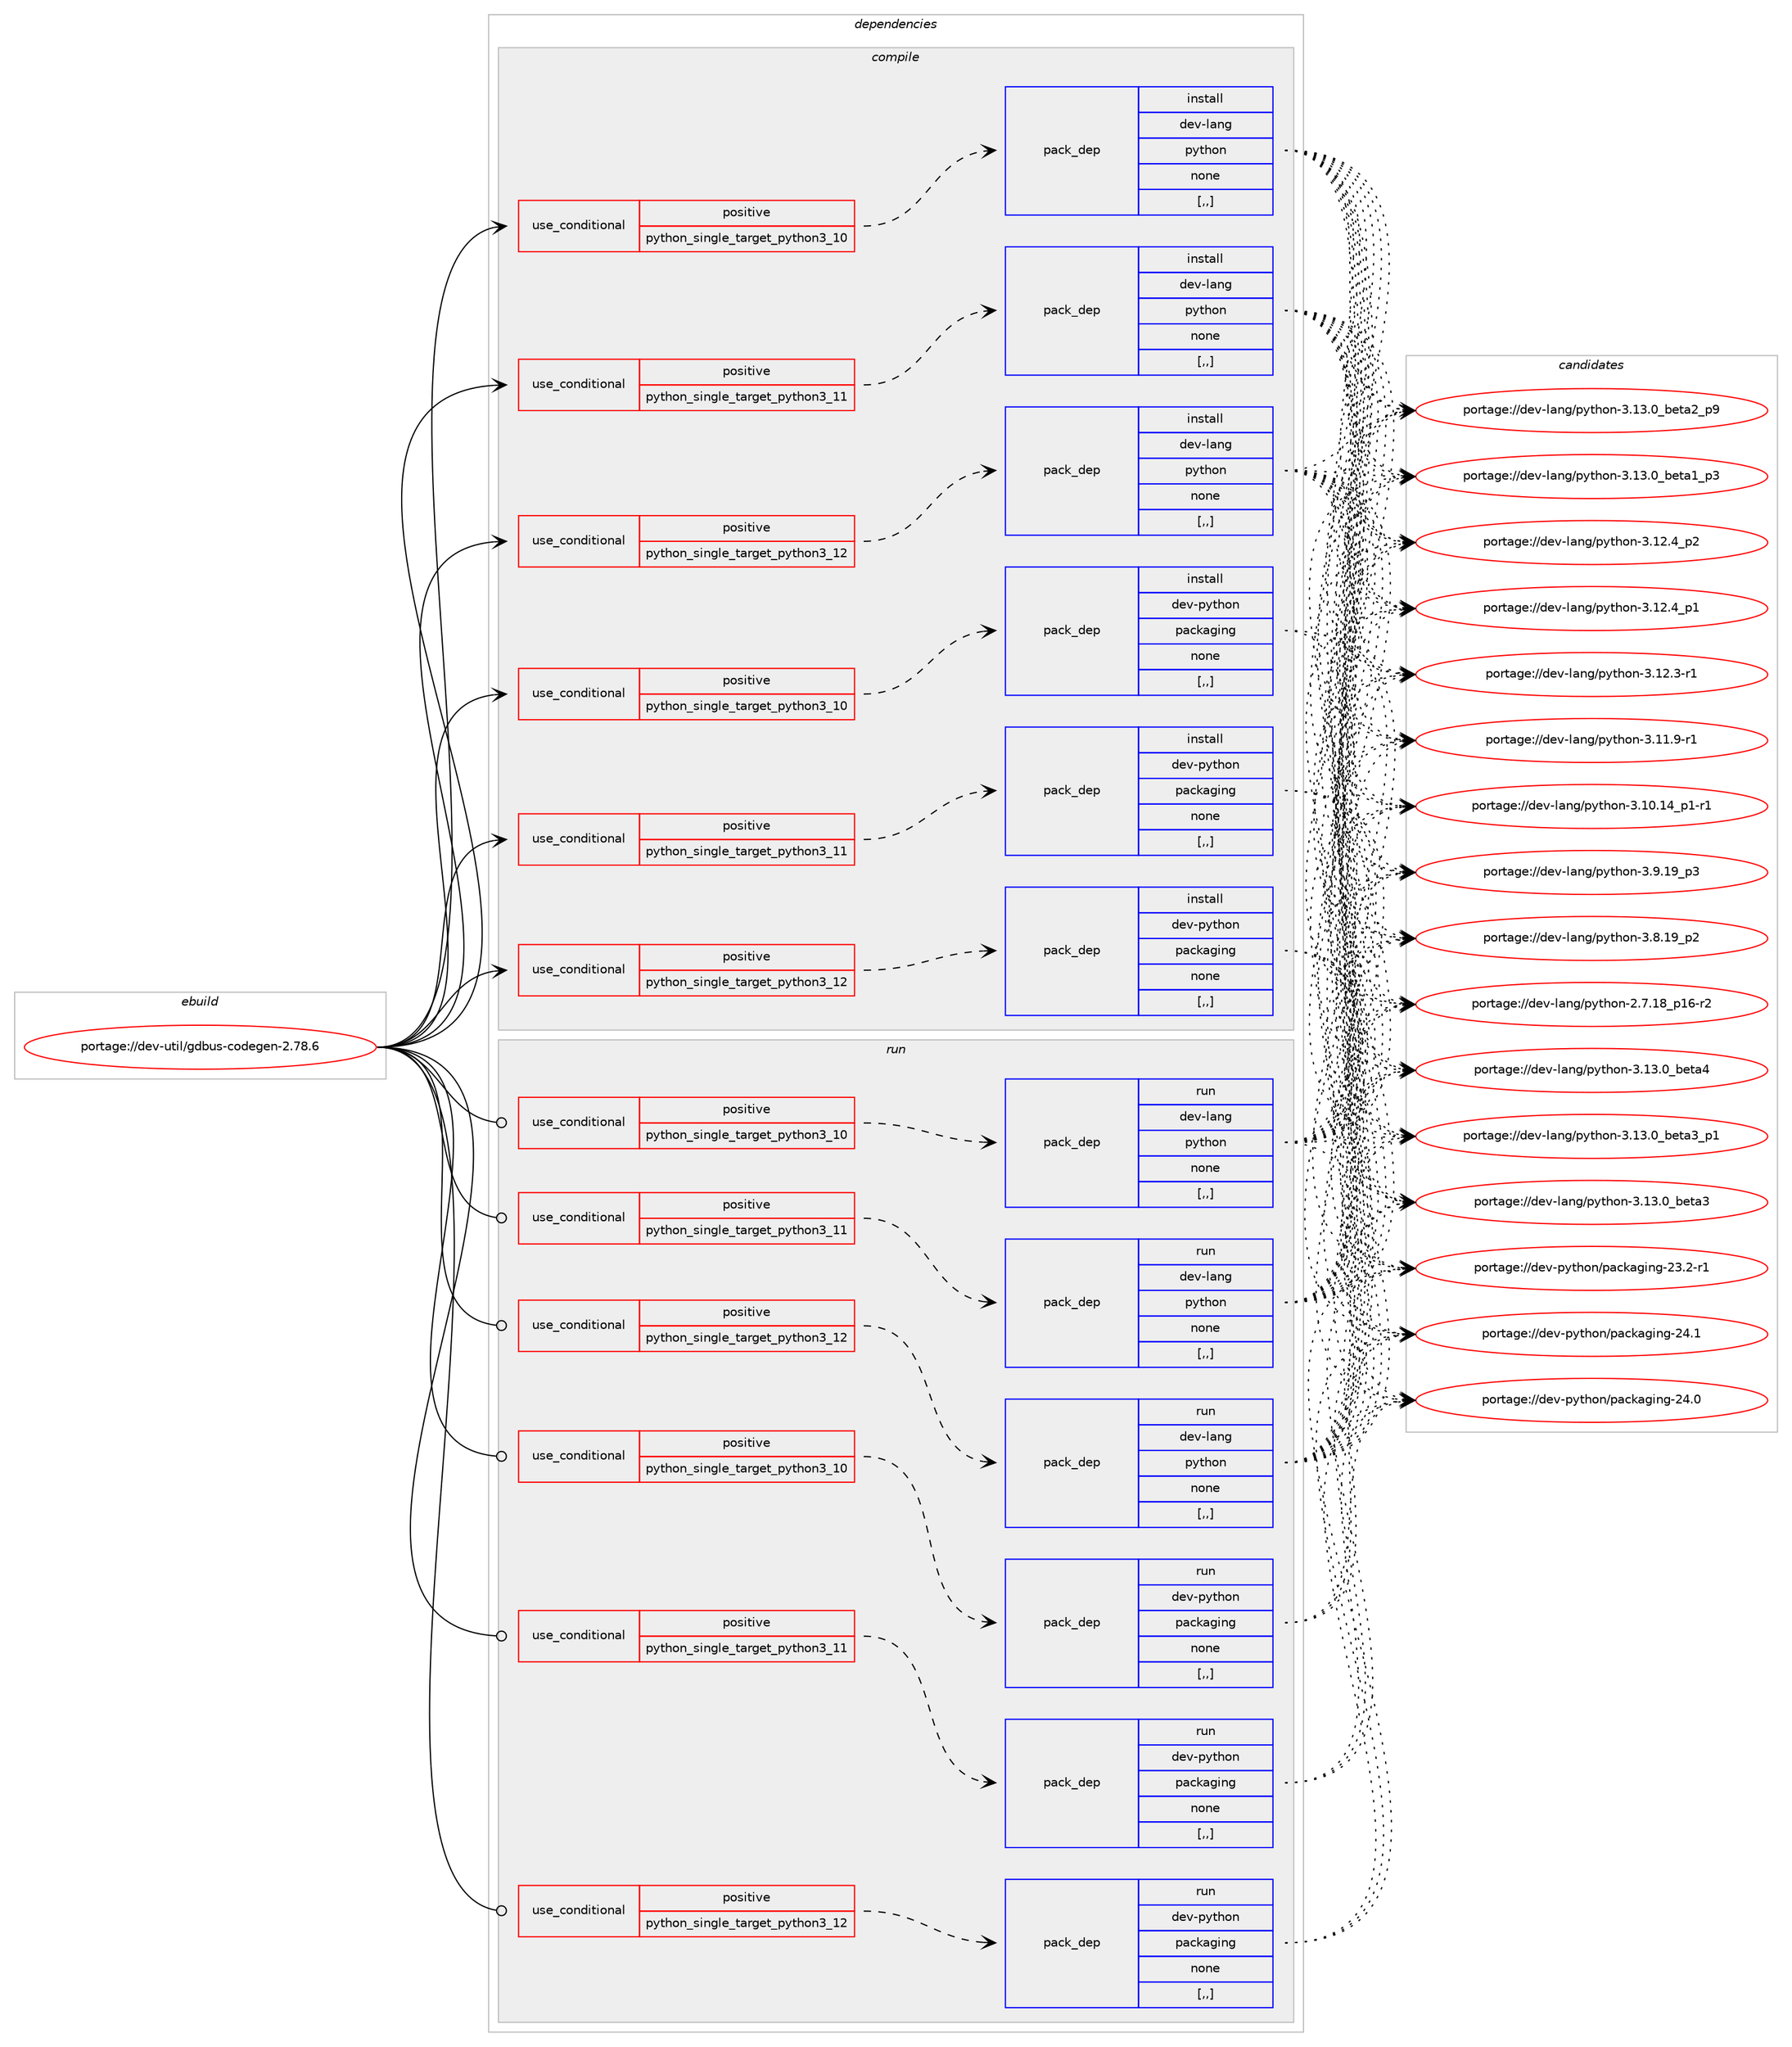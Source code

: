 digraph prolog {

# *************
# Graph options
# *************

newrank=true;
concentrate=true;
compound=true;
graph [rankdir=LR,fontname=Helvetica,fontsize=10,ranksep=1.5];#, ranksep=2.5, nodesep=0.2];
edge  [arrowhead=vee];
node  [fontname=Helvetica,fontsize=10];

# **********
# The ebuild
# **********

subgraph cluster_leftcol {
color=gray;
label=<<i>ebuild</i>>;
id [label="portage://dev-util/gdbus-codegen-2.78.6", color=red, width=4, href="../dev-util/gdbus-codegen-2.78.6.svg"];
}

# ****************
# The dependencies
# ****************

subgraph cluster_midcol {
color=gray;
label=<<i>dependencies</i>>;
subgraph cluster_compile {
fillcolor="#eeeeee";
style=filled;
label=<<i>compile</i>>;
subgraph cond60354 {
dependency214113 [label=<<TABLE BORDER="0" CELLBORDER="1" CELLSPACING="0" CELLPADDING="4"><TR><TD ROWSPAN="3" CELLPADDING="10">use_conditional</TD></TR><TR><TD>positive</TD></TR><TR><TD>python_single_target_python3_10</TD></TR></TABLE>>, shape=none, color=red];
subgraph pack152354 {
dependency214114 [label=<<TABLE BORDER="0" CELLBORDER="1" CELLSPACING="0" CELLPADDING="4" WIDTH="220"><TR><TD ROWSPAN="6" CELLPADDING="30">pack_dep</TD></TR><TR><TD WIDTH="110">install</TD></TR><TR><TD>dev-lang</TD></TR><TR><TD>python</TD></TR><TR><TD>none</TD></TR><TR><TD>[,,]</TD></TR></TABLE>>, shape=none, color=blue];
}
dependency214113:e -> dependency214114:w [weight=20,style="dashed",arrowhead="vee"];
}
id:e -> dependency214113:w [weight=20,style="solid",arrowhead="vee"];
subgraph cond60355 {
dependency214115 [label=<<TABLE BORDER="0" CELLBORDER="1" CELLSPACING="0" CELLPADDING="4"><TR><TD ROWSPAN="3" CELLPADDING="10">use_conditional</TD></TR><TR><TD>positive</TD></TR><TR><TD>python_single_target_python3_10</TD></TR></TABLE>>, shape=none, color=red];
subgraph pack152355 {
dependency214116 [label=<<TABLE BORDER="0" CELLBORDER="1" CELLSPACING="0" CELLPADDING="4" WIDTH="220"><TR><TD ROWSPAN="6" CELLPADDING="30">pack_dep</TD></TR><TR><TD WIDTH="110">install</TD></TR><TR><TD>dev-python</TD></TR><TR><TD>packaging</TD></TR><TR><TD>none</TD></TR><TR><TD>[,,]</TD></TR></TABLE>>, shape=none, color=blue];
}
dependency214115:e -> dependency214116:w [weight=20,style="dashed",arrowhead="vee"];
}
id:e -> dependency214115:w [weight=20,style="solid",arrowhead="vee"];
subgraph cond60356 {
dependency214117 [label=<<TABLE BORDER="0" CELLBORDER="1" CELLSPACING="0" CELLPADDING="4"><TR><TD ROWSPAN="3" CELLPADDING="10">use_conditional</TD></TR><TR><TD>positive</TD></TR><TR><TD>python_single_target_python3_11</TD></TR></TABLE>>, shape=none, color=red];
subgraph pack152356 {
dependency214118 [label=<<TABLE BORDER="0" CELLBORDER="1" CELLSPACING="0" CELLPADDING="4" WIDTH="220"><TR><TD ROWSPAN="6" CELLPADDING="30">pack_dep</TD></TR><TR><TD WIDTH="110">install</TD></TR><TR><TD>dev-lang</TD></TR><TR><TD>python</TD></TR><TR><TD>none</TD></TR><TR><TD>[,,]</TD></TR></TABLE>>, shape=none, color=blue];
}
dependency214117:e -> dependency214118:w [weight=20,style="dashed",arrowhead="vee"];
}
id:e -> dependency214117:w [weight=20,style="solid",arrowhead="vee"];
subgraph cond60357 {
dependency214119 [label=<<TABLE BORDER="0" CELLBORDER="1" CELLSPACING="0" CELLPADDING="4"><TR><TD ROWSPAN="3" CELLPADDING="10">use_conditional</TD></TR><TR><TD>positive</TD></TR><TR><TD>python_single_target_python3_11</TD></TR></TABLE>>, shape=none, color=red];
subgraph pack152357 {
dependency214120 [label=<<TABLE BORDER="0" CELLBORDER="1" CELLSPACING="0" CELLPADDING="4" WIDTH="220"><TR><TD ROWSPAN="6" CELLPADDING="30">pack_dep</TD></TR><TR><TD WIDTH="110">install</TD></TR><TR><TD>dev-python</TD></TR><TR><TD>packaging</TD></TR><TR><TD>none</TD></TR><TR><TD>[,,]</TD></TR></TABLE>>, shape=none, color=blue];
}
dependency214119:e -> dependency214120:w [weight=20,style="dashed",arrowhead="vee"];
}
id:e -> dependency214119:w [weight=20,style="solid",arrowhead="vee"];
subgraph cond60358 {
dependency214121 [label=<<TABLE BORDER="0" CELLBORDER="1" CELLSPACING="0" CELLPADDING="4"><TR><TD ROWSPAN="3" CELLPADDING="10">use_conditional</TD></TR><TR><TD>positive</TD></TR><TR><TD>python_single_target_python3_12</TD></TR></TABLE>>, shape=none, color=red];
subgraph pack152358 {
dependency214122 [label=<<TABLE BORDER="0" CELLBORDER="1" CELLSPACING="0" CELLPADDING="4" WIDTH="220"><TR><TD ROWSPAN="6" CELLPADDING="30">pack_dep</TD></TR><TR><TD WIDTH="110">install</TD></TR><TR><TD>dev-lang</TD></TR><TR><TD>python</TD></TR><TR><TD>none</TD></TR><TR><TD>[,,]</TD></TR></TABLE>>, shape=none, color=blue];
}
dependency214121:e -> dependency214122:w [weight=20,style="dashed",arrowhead="vee"];
}
id:e -> dependency214121:w [weight=20,style="solid",arrowhead="vee"];
subgraph cond60359 {
dependency214123 [label=<<TABLE BORDER="0" CELLBORDER="1" CELLSPACING="0" CELLPADDING="4"><TR><TD ROWSPAN="3" CELLPADDING="10">use_conditional</TD></TR><TR><TD>positive</TD></TR><TR><TD>python_single_target_python3_12</TD></TR></TABLE>>, shape=none, color=red];
subgraph pack152359 {
dependency214124 [label=<<TABLE BORDER="0" CELLBORDER="1" CELLSPACING="0" CELLPADDING="4" WIDTH="220"><TR><TD ROWSPAN="6" CELLPADDING="30">pack_dep</TD></TR><TR><TD WIDTH="110">install</TD></TR><TR><TD>dev-python</TD></TR><TR><TD>packaging</TD></TR><TR><TD>none</TD></TR><TR><TD>[,,]</TD></TR></TABLE>>, shape=none, color=blue];
}
dependency214123:e -> dependency214124:w [weight=20,style="dashed",arrowhead="vee"];
}
id:e -> dependency214123:w [weight=20,style="solid",arrowhead="vee"];
}
subgraph cluster_compileandrun {
fillcolor="#eeeeee";
style=filled;
label=<<i>compile and run</i>>;
}
subgraph cluster_run {
fillcolor="#eeeeee";
style=filled;
label=<<i>run</i>>;
subgraph cond60360 {
dependency214125 [label=<<TABLE BORDER="0" CELLBORDER="1" CELLSPACING="0" CELLPADDING="4"><TR><TD ROWSPAN="3" CELLPADDING="10">use_conditional</TD></TR><TR><TD>positive</TD></TR><TR><TD>python_single_target_python3_10</TD></TR></TABLE>>, shape=none, color=red];
subgraph pack152360 {
dependency214126 [label=<<TABLE BORDER="0" CELLBORDER="1" CELLSPACING="0" CELLPADDING="4" WIDTH="220"><TR><TD ROWSPAN="6" CELLPADDING="30">pack_dep</TD></TR><TR><TD WIDTH="110">run</TD></TR><TR><TD>dev-lang</TD></TR><TR><TD>python</TD></TR><TR><TD>none</TD></TR><TR><TD>[,,]</TD></TR></TABLE>>, shape=none, color=blue];
}
dependency214125:e -> dependency214126:w [weight=20,style="dashed",arrowhead="vee"];
}
id:e -> dependency214125:w [weight=20,style="solid",arrowhead="odot"];
subgraph cond60361 {
dependency214127 [label=<<TABLE BORDER="0" CELLBORDER="1" CELLSPACING="0" CELLPADDING="4"><TR><TD ROWSPAN="3" CELLPADDING="10">use_conditional</TD></TR><TR><TD>positive</TD></TR><TR><TD>python_single_target_python3_10</TD></TR></TABLE>>, shape=none, color=red];
subgraph pack152361 {
dependency214128 [label=<<TABLE BORDER="0" CELLBORDER="1" CELLSPACING="0" CELLPADDING="4" WIDTH="220"><TR><TD ROWSPAN="6" CELLPADDING="30">pack_dep</TD></TR><TR><TD WIDTH="110">run</TD></TR><TR><TD>dev-python</TD></TR><TR><TD>packaging</TD></TR><TR><TD>none</TD></TR><TR><TD>[,,]</TD></TR></TABLE>>, shape=none, color=blue];
}
dependency214127:e -> dependency214128:w [weight=20,style="dashed",arrowhead="vee"];
}
id:e -> dependency214127:w [weight=20,style="solid",arrowhead="odot"];
subgraph cond60362 {
dependency214129 [label=<<TABLE BORDER="0" CELLBORDER="1" CELLSPACING="0" CELLPADDING="4"><TR><TD ROWSPAN="3" CELLPADDING="10">use_conditional</TD></TR><TR><TD>positive</TD></TR><TR><TD>python_single_target_python3_11</TD></TR></TABLE>>, shape=none, color=red];
subgraph pack152362 {
dependency214130 [label=<<TABLE BORDER="0" CELLBORDER="1" CELLSPACING="0" CELLPADDING="4" WIDTH="220"><TR><TD ROWSPAN="6" CELLPADDING="30">pack_dep</TD></TR><TR><TD WIDTH="110">run</TD></TR><TR><TD>dev-lang</TD></TR><TR><TD>python</TD></TR><TR><TD>none</TD></TR><TR><TD>[,,]</TD></TR></TABLE>>, shape=none, color=blue];
}
dependency214129:e -> dependency214130:w [weight=20,style="dashed",arrowhead="vee"];
}
id:e -> dependency214129:w [weight=20,style="solid",arrowhead="odot"];
subgraph cond60363 {
dependency214131 [label=<<TABLE BORDER="0" CELLBORDER="1" CELLSPACING="0" CELLPADDING="4"><TR><TD ROWSPAN="3" CELLPADDING="10">use_conditional</TD></TR><TR><TD>positive</TD></TR><TR><TD>python_single_target_python3_11</TD></TR></TABLE>>, shape=none, color=red];
subgraph pack152363 {
dependency214132 [label=<<TABLE BORDER="0" CELLBORDER="1" CELLSPACING="0" CELLPADDING="4" WIDTH="220"><TR><TD ROWSPAN="6" CELLPADDING="30">pack_dep</TD></TR><TR><TD WIDTH="110">run</TD></TR><TR><TD>dev-python</TD></TR><TR><TD>packaging</TD></TR><TR><TD>none</TD></TR><TR><TD>[,,]</TD></TR></TABLE>>, shape=none, color=blue];
}
dependency214131:e -> dependency214132:w [weight=20,style="dashed",arrowhead="vee"];
}
id:e -> dependency214131:w [weight=20,style="solid",arrowhead="odot"];
subgraph cond60364 {
dependency214133 [label=<<TABLE BORDER="0" CELLBORDER="1" CELLSPACING="0" CELLPADDING="4"><TR><TD ROWSPAN="3" CELLPADDING="10">use_conditional</TD></TR><TR><TD>positive</TD></TR><TR><TD>python_single_target_python3_12</TD></TR></TABLE>>, shape=none, color=red];
subgraph pack152364 {
dependency214134 [label=<<TABLE BORDER="0" CELLBORDER="1" CELLSPACING="0" CELLPADDING="4" WIDTH="220"><TR><TD ROWSPAN="6" CELLPADDING="30">pack_dep</TD></TR><TR><TD WIDTH="110">run</TD></TR><TR><TD>dev-lang</TD></TR><TR><TD>python</TD></TR><TR><TD>none</TD></TR><TR><TD>[,,]</TD></TR></TABLE>>, shape=none, color=blue];
}
dependency214133:e -> dependency214134:w [weight=20,style="dashed",arrowhead="vee"];
}
id:e -> dependency214133:w [weight=20,style="solid",arrowhead="odot"];
subgraph cond60365 {
dependency214135 [label=<<TABLE BORDER="0" CELLBORDER="1" CELLSPACING="0" CELLPADDING="4"><TR><TD ROWSPAN="3" CELLPADDING="10">use_conditional</TD></TR><TR><TD>positive</TD></TR><TR><TD>python_single_target_python3_12</TD></TR></TABLE>>, shape=none, color=red];
subgraph pack152365 {
dependency214136 [label=<<TABLE BORDER="0" CELLBORDER="1" CELLSPACING="0" CELLPADDING="4" WIDTH="220"><TR><TD ROWSPAN="6" CELLPADDING="30">pack_dep</TD></TR><TR><TD WIDTH="110">run</TD></TR><TR><TD>dev-python</TD></TR><TR><TD>packaging</TD></TR><TR><TD>none</TD></TR><TR><TD>[,,]</TD></TR></TABLE>>, shape=none, color=blue];
}
dependency214135:e -> dependency214136:w [weight=20,style="dashed",arrowhead="vee"];
}
id:e -> dependency214135:w [weight=20,style="solid",arrowhead="odot"];
}
}

# **************
# The candidates
# **************

subgraph cluster_choices {
rank=same;
color=gray;
label=<<i>candidates</i>>;

subgraph choice152354 {
color=black;
nodesep=1;
choice1001011184510897110103471121211161041111104551464951464895981011169752 [label="portage://dev-lang/python-3.13.0_beta4", color=red, width=4,href="../dev-lang/python-3.13.0_beta4.svg"];
choice10010111845108971101034711212111610411111045514649514648959810111697519511249 [label="portage://dev-lang/python-3.13.0_beta3_p1", color=red, width=4,href="../dev-lang/python-3.13.0_beta3_p1.svg"];
choice1001011184510897110103471121211161041111104551464951464895981011169751 [label="portage://dev-lang/python-3.13.0_beta3", color=red, width=4,href="../dev-lang/python-3.13.0_beta3.svg"];
choice10010111845108971101034711212111610411111045514649514648959810111697509511257 [label="portage://dev-lang/python-3.13.0_beta2_p9", color=red, width=4,href="../dev-lang/python-3.13.0_beta2_p9.svg"];
choice10010111845108971101034711212111610411111045514649514648959810111697499511251 [label="portage://dev-lang/python-3.13.0_beta1_p3", color=red, width=4,href="../dev-lang/python-3.13.0_beta1_p3.svg"];
choice100101118451089711010347112121116104111110455146495046529511250 [label="portage://dev-lang/python-3.12.4_p2", color=red, width=4,href="../dev-lang/python-3.12.4_p2.svg"];
choice100101118451089711010347112121116104111110455146495046529511249 [label="portage://dev-lang/python-3.12.4_p1", color=red, width=4,href="../dev-lang/python-3.12.4_p1.svg"];
choice100101118451089711010347112121116104111110455146495046514511449 [label="portage://dev-lang/python-3.12.3-r1", color=red, width=4,href="../dev-lang/python-3.12.3-r1.svg"];
choice100101118451089711010347112121116104111110455146494946574511449 [label="portage://dev-lang/python-3.11.9-r1", color=red, width=4,href="../dev-lang/python-3.11.9-r1.svg"];
choice100101118451089711010347112121116104111110455146494846495295112494511449 [label="portage://dev-lang/python-3.10.14_p1-r1", color=red, width=4,href="../dev-lang/python-3.10.14_p1-r1.svg"];
choice100101118451089711010347112121116104111110455146574649579511251 [label="portage://dev-lang/python-3.9.19_p3", color=red, width=4,href="../dev-lang/python-3.9.19_p3.svg"];
choice100101118451089711010347112121116104111110455146564649579511250 [label="portage://dev-lang/python-3.8.19_p2", color=red, width=4,href="../dev-lang/python-3.8.19_p2.svg"];
choice100101118451089711010347112121116104111110455046554649569511249544511450 [label="portage://dev-lang/python-2.7.18_p16-r2", color=red, width=4,href="../dev-lang/python-2.7.18_p16-r2.svg"];
dependency214114:e -> choice1001011184510897110103471121211161041111104551464951464895981011169752:w [style=dotted,weight="100"];
dependency214114:e -> choice10010111845108971101034711212111610411111045514649514648959810111697519511249:w [style=dotted,weight="100"];
dependency214114:e -> choice1001011184510897110103471121211161041111104551464951464895981011169751:w [style=dotted,weight="100"];
dependency214114:e -> choice10010111845108971101034711212111610411111045514649514648959810111697509511257:w [style=dotted,weight="100"];
dependency214114:e -> choice10010111845108971101034711212111610411111045514649514648959810111697499511251:w [style=dotted,weight="100"];
dependency214114:e -> choice100101118451089711010347112121116104111110455146495046529511250:w [style=dotted,weight="100"];
dependency214114:e -> choice100101118451089711010347112121116104111110455146495046529511249:w [style=dotted,weight="100"];
dependency214114:e -> choice100101118451089711010347112121116104111110455146495046514511449:w [style=dotted,weight="100"];
dependency214114:e -> choice100101118451089711010347112121116104111110455146494946574511449:w [style=dotted,weight="100"];
dependency214114:e -> choice100101118451089711010347112121116104111110455146494846495295112494511449:w [style=dotted,weight="100"];
dependency214114:e -> choice100101118451089711010347112121116104111110455146574649579511251:w [style=dotted,weight="100"];
dependency214114:e -> choice100101118451089711010347112121116104111110455146564649579511250:w [style=dotted,weight="100"];
dependency214114:e -> choice100101118451089711010347112121116104111110455046554649569511249544511450:w [style=dotted,weight="100"];
}
subgraph choice152355 {
color=black;
nodesep=1;
choice10010111845112121116104111110471129799107971031051101034550524649 [label="portage://dev-python/packaging-24.1", color=red, width=4,href="../dev-python/packaging-24.1.svg"];
choice10010111845112121116104111110471129799107971031051101034550524648 [label="portage://dev-python/packaging-24.0", color=red, width=4,href="../dev-python/packaging-24.0.svg"];
choice100101118451121211161041111104711297991079710310511010345505146504511449 [label="portage://dev-python/packaging-23.2-r1", color=red, width=4,href="../dev-python/packaging-23.2-r1.svg"];
dependency214116:e -> choice10010111845112121116104111110471129799107971031051101034550524649:w [style=dotted,weight="100"];
dependency214116:e -> choice10010111845112121116104111110471129799107971031051101034550524648:w [style=dotted,weight="100"];
dependency214116:e -> choice100101118451121211161041111104711297991079710310511010345505146504511449:w [style=dotted,weight="100"];
}
subgraph choice152356 {
color=black;
nodesep=1;
choice1001011184510897110103471121211161041111104551464951464895981011169752 [label="portage://dev-lang/python-3.13.0_beta4", color=red, width=4,href="../dev-lang/python-3.13.0_beta4.svg"];
choice10010111845108971101034711212111610411111045514649514648959810111697519511249 [label="portage://dev-lang/python-3.13.0_beta3_p1", color=red, width=4,href="../dev-lang/python-3.13.0_beta3_p1.svg"];
choice1001011184510897110103471121211161041111104551464951464895981011169751 [label="portage://dev-lang/python-3.13.0_beta3", color=red, width=4,href="../dev-lang/python-3.13.0_beta3.svg"];
choice10010111845108971101034711212111610411111045514649514648959810111697509511257 [label="portage://dev-lang/python-3.13.0_beta2_p9", color=red, width=4,href="../dev-lang/python-3.13.0_beta2_p9.svg"];
choice10010111845108971101034711212111610411111045514649514648959810111697499511251 [label="portage://dev-lang/python-3.13.0_beta1_p3", color=red, width=4,href="../dev-lang/python-3.13.0_beta1_p3.svg"];
choice100101118451089711010347112121116104111110455146495046529511250 [label="portage://dev-lang/python-3.12.4_p2", color=red, width=4,href="../dev-lang/python-3.12.4_p2.svg"];
choice100101118451089711010347112121116104111110455146495046529511249 [label="portage://dev-lang/python-3.12.4_p1", color=red, width=4,href="../dev-lang/python-3.12.4_p1.svg"];
choice100101118451089711010347112121116104111110455146495046514511449 [label="portage://dev-lang/python-3.12.3-r1", color=red, width=4,href="../dev-lang/python-3.12.3-r1.svg"];
choice100101118451089711010347112121116104111110455146494946574511449 [label="portage://dev-lang/python-3.11.9-r1", color=red, width=4,href="../dev-lang/python-3.11.9-r1.svg"];
choice100101118451089711010347112121116104111110455146494846495295112494511449 [label="portage://dev-lang/python-3.10.14_p1-r1", color=red, width=4,href="../dev-lang/python-3.10.14_p1-r1.svg"];
choice100101118451089711010347112121116104111110455146574649579511251 [label="portage://dev-lang/python-3.9.19_p3", color=red, width=4,href="../dev-lang/python-3.9.19_p3.svg"];
choice100101118451089711010347112121116104111110455146564649579511250 [label="portage://dev-lang/python-3.8.19_p2", color=red, width=4,href="../dev-lang/python-3.8.19_p2.svg"];
choice100101118451089711010347112121116104111110455046554649569511249544511450 [label="portage://dev-lang/python-2.7.18_p16-r2", color=red, width=4,href="../dev-lang/python-2.7.18_p16-r2.svg"];
dependency214118:e -> choice1001011184510897110103471121211161041111104551464951464895981011169752:w [style=dotted,weight="100"];
dependency214118:e -> choice10010111845108971101034711212111610411111045514649514648959810111697519511249:w [style=dotted,weight="100"];
dependency214118:e -> choice1001011184510897110103471121211161041111104551464951464895981011169751:w [style=dotted,weight="100"];
dependency214118:e -> choice10010111845108971101034711212111610411111045514649514648959810111697509511257:w [style=dotted,weight="100"];
dependency214118:e -> choice10010111845108971101034711212111610411111045514649514648959810111697499511251:w [style=dotted,weight="100"];
dependency214118:e -> choice100101118451089711010347112121116104111110455146495046529511250:w [style=dotted,weight="100"];
dependency214118:e -> choice100101118451089711010347112121116104111110455146495046529511249:w [style=dotted,weight="100"];
dependency214118:e -> choice100101118451089711010347112121116104111110455146495046514511449:w [style=dotted,weight="100"];
dependency214118:e -> choice100101118451089711010347112121116104111110455146494946574511449:w [style=dotted,weight="100"];
dependency214118:e -> choice100101118451089711010347112121116104111110455146494846495295112494511449:w [style=dotted,weight="100"];
dependency214118:e -> choice100101118451089711010347112121116104111110455146574649579511251:w [style=dotted,weight="100"];
dependency214118:e -> choice100101118451089711010347112121116104111110455146564649579511250:w [style=dotted,weight="100"];
dependency214118:e -> choice100101118451089711010347112121116104111110455046554649569511249544511450:w [style=dotted,weight="100"];
}
subgraph choice152357 {
color=black;
nodesep=1;
choice10010111845112121116104111110471129799107971031051101034550524649 [label="portage://dev-python/packaging-24.1", color=red, width=4,href="../dev-python/packaging-24.1.svg"];
choice10010111845112121116104111110471129799107971031051101034550524648 [label="portage://dev-python/packaging-24.0", color=red, width=4,href="../dev-python/packaging-24.0.svg"];
choice100101118451121211161041111104711297991079710310511010345505146504511449 [label="portage://dev-python/packaging-23.2-r1", color=red, width=4,href="../dev-python/packaging-23.2-r1.svg"];
dependency214120:e -> choice10010111845112121116104111110471129799107971031051101034550524649:w [style=dotted,weight="100"];
dependency214120:e -> choice10010111845112121116104111110471129799107971031051101034550524648:w [style=dotted,weight="100"];
dependency214120:e -> choice100101118451121211161041111104711297991079710310511010345505146504511449:w [style=dotted,weight="100"];
}
subgraph choice152358 {
color=black;
nodesep=1;
choice1001011184510897110103471121211161041111104551464951464895981011169752 [label="portage://dev-lang/python-3.13.0_beta4", color=red, width=4,href="../dev-lang/python-3.13.0_beta4.svg"];
choice10010111845108971101034711212111610411111045514649514648959810111697519511249 [label="portage://dev-lang/python-3.13.0_beta3_p1", color=red, width=4,href="../dev-lang/python-3.13.0_beta3_p1.svg"];
choice1001011184510897110103471121211161041111104551464951464895981011169751 [label="portage://dev-lang/python-3.13.0_beta3", color=red, width=4,href="../dev-lang/python-3.13.0_beta3.svg"];
choice10010111845108971101034711212111610411111045514649514648959810111697509511257 [label="portage://dev-lang/python-3.13.0_beta2_p9", color=red, width=4,href="../dev-lang/python-3.13.0_beta2_p9.svg"];
choice10010111845108971101034711212111610411111045514649514648959810111697499511251 [label="portage://dev-lang/python-3.13.0_beta1_p3", color=red, width=4,href="../dev-lang/python-3.13.0_beta1_p3.svg"];
choice100101118451089711010347112121116104111110455146495046529511250 [label="portage://dev-lang/python-3.12.4_p2", color=red, width=4,href="../dev-lang/python-3.12.4_p2.svg"];
choice100101118451089711010347112121116104111110455146495046529511249 [label="portage://dev-lang/python-3.12.4_p1", color=red, width=4,href="../dev-lang/python-3.12.4_p1.svg"];
choice100101118451089711010347112121116104111110455146495046514511449 [label="portage://dev-lang/python-3.12.3-r1", color=red, width=4,href="../dev-lang/python-3.12.3-r1.svg"];
choice100101118451089711010347112121116104111110455146494946574511449 [label="portage://dev-lang/python-3.11.9-r1", color=red, width=4,href="../dev-lang/python-3.11.9-r1.svg"];
choice100101118451089711010347112121116104111110455146494846495295112494511449 [label="portage://dev-lang/python-3.10.14_p1-r1", color=red, width=4,href="../dev-lang/python-3.10.14_p1-r1.svg"];
choice100101118451089711010347112121116104111110455146574649579511251 [label="portage://dev-lang/python-3.9.19_p3", color=red, width=4,href="../dev-lang/python-3.9.19_p3.svg"];
choice100101118451089711010347112121116104111110455146564649579511250 [label="portage://dev-lang/python-3.8.19_p2", color=red, width=4,href="../dev-lang/python-3.8.19_p2.svg"];
choice100101118451089711010347112121116104111110455046554649569511249544511450 [label="portage://dev-lang/python-2.7.18_p16-r2", color=red, width=4,href="../dev-lang/python-2.7.18_p16-r2.svg"];
dependency214122:e -> choice1001011184510897110103471121211161041111104551464951464895981011169752:w [style=dotted,weight="100"];
dependency214122:e -> choice10010111845108971101034711212111610411111045514649514648959810111697519511249:w [style=dotted,weight="100"];
dependency214122:e -> choice1001011184510897110103471121211161041111104551464951464895981011169751:w [style=dotted,weight="100"];
dependency214122:e -> choice10010111845108971101034711212111610411111045514649514648959810111697509511257:w [style=dotted,weight="100"];
dependency214122:e -> choice10010111845108971101034711212111610411111045514649514648959810111697499511251:w [style=dotted,weight="100"];
dependency214122:e -> choice100101118451089711010347112121116104111110455146495046529511250:w [style=dotted,weight="100"];
dependency214122:e -> choice100101118451089711010347112121116104111110455146495046529511249:w [style=dotted,weight="100"];
dependency214122:e -> choice100101118451089711010347112121116104111110455146495046514511449:w [style=dotted,weight="100"];
dependency214122:e -> choice100101118451089711010347112121116104111110455146494946574511449:w [style=dotted,weight="100"];
dependency214122:e -> choice100101118451089711010347112121116104111110455146494846495295112494511449:w [style=dotted,weight="100"];
dependency214122:e -> choice100101118451089711010347112121116104111110455146574649579511251:w [style=dotted,weight="100"];
dependency214122:e -> choice100101118451089711010347112121116104111110455146564649579511250:w [style=dotted,weight="100"];
dependency214122:e -> choice100101118451089711010347112121116104111110455046554649569511249544511450:w [style=dotted,weight="100"];
}
subgraph choice152359 {
color=black;
nodesep=1;
choice10010111845112121116104111110471129799107971031051101034550524649 [label="portage://dev-python/packaging-24.1", color=red, width=4,href="../dev-python/packaging-24.1.svg"];
choice10010111845112121116104111110471129799107971031051101034550524648 [label="portage://dev-python/packaging-24.0", color=red, width=4,href="../dev-python/packaging-24.0.svg"];
choice100101118451121211161041111104711297991079710310511010345505146504511449 [label="portage://dev-python/packaging-23.2-r1", color=red, width=4,href="../dev-python/packaging-23.2-r1.svg"];
dependency214124:e -> choice10010111845112121116104111110471129799107971031051101034550524649:w [style=dotted,weight="100"];
dependency214124:e -> choice10010111845112121116104111110471129799107971031051101034550524648:w [style=dotted,weight="100"];
dependency214124:e -> choice100101118451121211161041111104711297991079710310511010345505146504511449:w [style=dotted,weight="100"];
}
subgraph choice152360 {
color=black;
nodesep=1;
choice1001011184510897110103471121211161041111104551464951464895981011169752 [label="portage://dev-lang/python-3.13.0_beta4", color=red, width=4,href="../dev-lang/python-3.13.0_beta4.svg"];
choice10010111845108971101034711212111610411111045514649514648959810111697519511249 [label="portage://dev-lang/python-3.13.0_beta3_p1", color=red, width=4,href="../dev-lang/python-3.13.0_beta3_p1.svg"];
choice1001011184510897110103471121211161041111104551464951464895981011169751 [label="portage://dev-lang/python-3.13.0_beta3", color=red, width=4,href="../dev-lang/python-3.13.0_beta3.svg"];
choice10010111845108971101034711212111610411111045514649514648959810111697509511257 [label="portage://dev-lang/python-3.13.0_beta2_p9", color=red, width=4,href="../dev-lang/python-3.13.0_beta2_p9.svg"];
choice10010111845108971101034711212111610411111045514649514648959810111697499511251 [label="portage://dev-lang/python-3.13.0_beta1_p3", color=red, width=4,href="../dev-lang/python-3.13.0_beta1_p3.svg"];
choice100101118451089711010347112121116104111110455146495046529511250 [label="portage://dev-lang/python-3.12.4_p2", color=red, width=4,href="../dev-lang/python-3.12.4_p2.svg"];
choice100101118451089711010347112121116104111110455146495046529511249 [label="portage://dev-lang/python-3.12.4_p1", color=red, width=4,href="../dev-lang/python-3.12.4_p1.svg"];
choice100101118451089711010347112121116104111110455146495046514511449 [label="portage://dev-lang/python-3.12.3-r1", color=red, width=4,href="../dev-lang/python-3.12.3-r1.svg"];
choice100101118451089711010347112121116104111110455146494946574511449 [label="portage://dev-lang/python-3.11.9-r1", color=red, width=4,href="../dev-lang/python-3.11.9-r1.svg"];
choice100101118451089711010347112121116104111110455146494846495295112494511449 [label="portage://dev-lang/python-3.10.14_p1-r1", color=red, width=4,href="../dev-lang/python-3.10.14_p1-r1.svg"];
choice100101118451089711010347112121116104111110455146574649579511251 [label="portage://dev-lang/python-3.9.19_p3", color=red, width=4,href="../dev-lang/python-3.9.19_p3.svg"];
choice100101118451089711010347112121116104111110455146564649579511250 [label="portage://dev-lang/python-3.8.19_p2", color=red, width=4,href="../dev-lang/python-3.8.19_p2.svg"];
choice100101118451089711010347112121116104111110455046554649569511249544511450 [label="portage://dev-lang/python-2.7.18_p16-r2", color=red, width=4,href="../dev-lang/python-2.7.18_p16-r2.svg"];
dependency214126:e -> choice1001011184510897110103471121211161041111104551464951464895981011169752:w [style=dotted,weight="100"];
dependency214126:e -> choice10010111845108971101034711212111610411111045514649514648959810111697519511249:w [style=dotted,weight="100"];
dependency214126:e -> choice1001011184510897110103471121211161041111104551464951464895981011169751:w [style=dotted,weight="100"];
dependency214126:e -> choice10010111845108971101034711212111610411111045514649514648959810111697509511257:w [style=dotted,weight="100"];
dependency214126:e -> choice10010111845108971101034711212111610411111045514649514648959810111697499511251:w [style=dotted,weight="100"];
dependency214126:e -> choice100101118451089711010347112121116104111110455146495046529511250:w [style=dotted,weight="100"];
dependency214126:e -> choice100101118451089711010347112121116104111110455146495046529511249:w [style=dotted,weight="100"];
dependency214126:e -> choice100101118451089711010347112121116104111110455146495046514511449:w [style=dotted,weight="100"];
dependency214126:e -> choice100101118451089711010347112121116104111110455146494946574511449:w [style=dotted,weight="100"];
dependency214126:e -> choice100101118451089711010347112121116104111110455146494846495295112494511449:w [style=dotted,weight="100"];
dependency214126:e -> choice100101118451089711010347112121116104111110455146574649579511251:w [style=dotted,weight="100"];
dependency214126:e -> choice100101118451089711010347112121116104111110455146564649579511250:w [style=dotted,weight="100"];
dependency214126:e -> choice100101118451089711010347112121116104111110455046554649569511249544511450:w [style=dotted,weight="100"];
}
subgraph choice152361 {
color=black;
nodesep=1;
choice10010111845112121116104111110471129799107971031051101034550524649 [label="portage://dev-python/packaging-24.1", color=red, width=4,href="../dev-python/packaging-24.1.svg"];
choice10010111845112121116104111110471129799107971031051101034550524648 [label="portage://dev-python/packaging-24.0", color=red, width=4,href="../dev-python/packaging-24.0.svg"];
choice100101118451121211161041111104711297991079710310511010345505146504511449 [label="portage://dev-python/packaging-23.2-r1", color=red, width=4,href="../dev-python/packaging-23.2-r1.svg"];
dependency214128:e -> choice10010111845112121116104111110471129799107971031051101034550524649:w [style=dotted,weight="100"];
dependency214128:e -> choice10010111845112121116104111110471129799107971031051101034550524648:w [style=dotted,weight="100"];
dependency214128:e -> choice100101118451121211161041111104711297991079710310511010345505146504511449:w [style=dotted,weight="100"];
}
subgraph choice152362 {
color=black;
nodesep=1;
choice1001011184510897110103471121211161041111104551464951464895981011169752 [label="portage://dev-lang/python-3.13.0_beta4", color=red, width=4,href="../dev-lang/python-3.13.0_beta4.svg"];
choice10010111845108971101034711212111610411111045514649514648959810111697519511249 [label="portage://dev-lang/python-3.13.0_beta3_p1", color=red, width=4,href="../dev-lang/python-3.13.0_beta3_p1.svg"];
choice1001011184510897110103471121211161041111104551464951464895981011169751 [label="portage://dev-lang/python-3.13.0_beta3", color=red, width=4,href="../dev-lang/python-3.13.0_beta3.svg"];
choice10010111845108971101034711212111610411111045514649514648959810111697509511257 [label="portage://dev-lang/python-3.13.0_beta2_p9", color=red, width=4,href="../dev-lang/python-3.13.0_beta2_p9.svg"];
choice10010111845108971101034711212111610411111045514649514648959810111697499511251 [label="portage://dev-lang/python-3.13.0_beta1_p3", color=red, width=4,href="../dev-lang/python-3.13.0_beta1_p3.svg"];
choice100101118451089711010347112121116104111110455146495046529511250 [label="portage://dev-lang/python-3.12.4_p2", color=red, width=4,href="../dev-lang/python-3.12.4_p2.svg"];
choice100101118451089711010347112121116104111110455146495046529511249 [label="portage://dev-lang/python-3.12.4_p1", color=red, width=4,href="../dev-lang/python-3.12.4_p1.svg"];
choice100101118451089711010347112121116104111110455146495046514511449 [label="portage://dev-lang/python-3.12.3-r1", color=red, width=4,href="../dev-lang/python-3.12.3-r1.svg"];
choice100101118451089711010347112121116104111110455146494946574511449 [label="portage://dev-lang/python-3.11.9-r1", color=red, width=4,href="../dev-lang/python-3.11.9-r1.svg"];
choice100101118451089711010347112121116104111110455146494846495295112494511449 [label="portage://dev-lang/python-3.10.14_p1-r1", color=red, width=4,href="../dev-lang/python-3.10.14_p1-r1.svg"];
choice100101118451089711010347112121116104111110455146574649579511251 [label="portage://dev-lang/python-3.9.19_p3", color=red, width=4,href="../dev-lang/python-3.9.19_p3.svg"];
choice100101118451089711010347112121116104111110455146564649579511250 [label="portage://dev-lang/python-3.8.19_p2", color=red, width=4,href="../dev-lang/python-3.8.19_p2.svg"];
choice100101118451089711010347112121116104111110455046554649569511249544511450 [label="portage://dev-lang/python-2.7.18_p16-r2", color=red, width=4,href="../dev-lang/python-2.7.18_p16-r2.svg"];
dependency214130:e -> choice1001011184510897110103471121211161041111104551464951464895981011169752:w [style=dotted,weight="100"];
dependency214130:e -> choice10010111845108971101034711212111610411111045514649514648959810111697519511249:w [style=dotted,weight="100"];
dependency214130:e -> choice1001011184510897110103471121211161041111104551464951464895981011169751:w [style=dotted,weight="100"];
dependency214130:e -> choice10010111845108971101034711212111610411111045514649514648959810111697509511257:w [style=dotted,weight="100"];
dependency214130:e -> choice10010111845108971101034711212111610411111045514649514648959810111697499511251:w [style=dotted,weight="100"];
dependency214130:e -> choice100101118451089711010347112121116104111110455146495046529511250:w [style=dotted,weight="100"];
dependency214130:e -> choice100101118451089711010347112121116104111110455146495046529511249:w [style=dotted,weight="100"];
dependency214130:e -> choice100101118451089711010347112121116104111110455146495046514511449:w [style=dotted,weight="100"];
dependency214130:e -> choice100101118451089711010347112121116104111110455146494946574511449:w [style=dotted,weight="100"];
dependency214130:e -> choice100101118451089711010347112121116104111110455146494846495295112494511449:w [style=dotted,weight="100"];
dependency214130:e -> choice100101118451089711010347112121116104111110455146574649579511251:w [style=dotted,weight="100"];
dependency214130:e -> choice100101118451089711010347112121116104111110455146564649579511250:w [style=dotted,weight="100"];
dependency214130:e -> choice100101118451089711010347112121116104111110455046554649569511249544511450:w [style=dotted,weight="100"];
}
subgraph choice152363 {
color=black;
nodesep=1;
choice10010111845112121116104111110471129799107971031051101034550524649 [label="portage://dev-python/packaging-24.1", color=red, width=4,href="../dev-python/packaging-24.1.svg"];
choice10010111845112121116104111110471129799107971031051101034550524648 [label="portage://dev-python/packaging-24.0", color=red, width=4,href="../dev-python/packaging-24.0.svg"];
choice100101118451121211161041111104711297991079710310511010345505146504511449 [label="portage://dev-python/packaging-23.2-r1", color=red, width=4,href="../dev-python/packaging-23.2-r1.svg"];
dependency214132:e -> choice10010111845112121116104111110471129799107971031051101034550524649:w [style=dotted,weight="100"];
dependency214132:e -> choice10010111845112121116104111110471129799107971031051101034550524648:w [style=dotted,weight="100"];
dependency214132:e -> choice100101118451121211161041111104711297991079710310511010345505146504511449:w [style=dotted,weight="100"];
}
subgraph choice152364 {
color=black;
nodesep=1;
choice1001011184510897110103471121211161041111104551464951464895981011169752 [label="portage://dev-lang/python-3.13.0_beta4", color=red, width=4,href="../dev-lang/python-3.13.0_beta4.svg"];
choice10010111845108971101034711212111610411111045514649514648959810111697519511249 [label="portage://dev-lang/python-3.13.0_beta3_p1", color=red, width=4,href="../dev-lang/python-3.13.0_beta3_p1.svg"];
choice1001011184510897110103471121211161041111104551464951464895981011169751 [label="portage://dev-lang/python-3.13.0_beta3", color=red, width=4,href="../dev-lang/python-3.13.0_beta3.svg"];
choice10010111845108971101034711212111610411111045514649514648959810111697509511257 [label="portage://dev-lang/python-3.13.0_beta2_p9", color=red, width=4,href="../dev-lang/python-3.13.0_beta2_p9.svg"];
choice10010111845108971101034711212111610411111045514649514648959810111697499511251 [label="portage://dev-lang/python-3.13.0_beta1_p3", color=red, width=4,href="../dev-lang/python-3.13.0_beta1_p3.svg"];
choice100101118451089711010347112121116104111110455146495046529511250 [label="portage://dev-lang/python-3.12.4_p2", color=red, width=4,href="../dev-lang/python-3.12.4_p2.svg"];
choice100101118451089711010347112121116104111110455146495046529511249 [label="portage://dev-lang/python-3.12.4_p1", color=red, width=4,href="../dev-lang/python-3.12.4_p1.svg"];
choice100101118451089711010347112121116104111110455146495046514511449 [label="portage://dev-lang/python-3.12.3-r1", color=red, width=4,href="../dev-lang/python-3.12.3-r1.svg"];
choice100101118451089711010347112121116104111110455146494946574511449 [label="portage://dev-lang/python-3.11.9-r1", color=red, width=4,href="../dev-lang/python-3.11.9-r1.svg"];
choice100101118451089711010347112121116104111110455146494846495295112494511449 [label="portage://dev-lang/python-3.10.14_p1-r1", color=red, width=4,href="../dev-lang/python-3.10.14_p1-r1.svg"];
choice100101118451089711010347112121116104111110455146574649579511251 [label="portage://dev-lang/python-3.9.19_p3", color=red, width=4,href="../dev-lang/python-3.9.19_p3.svg"];
choice100101118451089711010347112121116104111110455146564649579511250 [label="portage://dev-lang/python-3.8.19_p2", color=red, width=4,href="../dev-lang/python-3.8.19_p2.svg"];
choice100101118451089711010347112121116104111110455046554649569511249544511450 [label="portage://dev-lang/python-2.7.18_p16-r2", color=red, width=4,href="../dev-lang/python-2.7.18_p16-r2.svg"];
dependency214134:e -> choice1001011184510897110103471121211161041111104551464951464895981011169752:w [style=dotted,weight="100"];
dependency214134:e -> choice10010111845108971101034711212111610411111045514649514648959810111697519511249:w [style=dotted,weight="100"];
dependency214134:e -> choice1001011184510897110103471121211161041111104551464951464895981011169751:w [style=dotted,weight="100"];
dependency214134:e -> choice10010111845108971101034711212111610411111045514649514648959810111697509511257:w [style=dotted,weight="100"];
dependency214134:e -> choice10010111845108971101034711212111610411111045514649514648959810111697499511251:w [style=dotted,weight="100"];
dependency214134:e -> choice100101118451089711010347112121116104111110455146495046529511250:w [style=dotted,weight="100"];
dependency214134:e -> choice100101118451089711010347112121116104111110455146495046529511249:w [style=dotted,weight="100"];
dependency214134:e -> choice100101118451089711010347112121116104111110455146495046514511449:w [style=dotted,weight="100"];
dependency214134:e -> choice100101118451089711010347112121116104111110455146494946574511449:w [style=dotted,weight="100"];
dependency214134:e -> choice100101118451089711010347112121116104111110455146494846495295112494511449:w [style=dotted,weight="100"];
dependency214134:e -> choice100101118451089711010347112121116104111110455146574649579511251:w [style=dotted,weight="100"];
dependency214134:e -> choice100101118451089711010347112121116104111110455146564649579511250:w [style=dotted,weight="100"];
dependency214134:e -> choice100101118451089711010347112121116104111110455046554649569511249544511450:w [style=dotted,weight="100"];
}
subgraph choice152365 {
color=black;
nodesep=1;
choice10010111845112121116104111110471129799107971031051101034550524649 [label="portage://dev-python/packaging-24.1", color=red, width=4,href="../dev-python/packaging-24.1.svg"];
choice10010111845112121116104111110471129799107971031051101034550524648 [label="portage://dev-python/packaging-24.0", color=red, width=4,href="../dev-python/packaging-24.0.svg"];
choice100101118451121211161041111104711297991079710310511010345505146504511449 [label="portage://dev-python/packaging-23.2-r1", color=red, width=4,href="../dev-python/packaging-23.2-r1.svg"];
dependency214136:e -> choice10010111845112121116104111110471129799107971031051101034550524649:w [style=dotted,weight="100"];
dependency214136:e -> choice10010111845112121116104111110471129799107971031051101034550524648:w [style=dotted,weight="100"];
dependency214136:e -> choice100101118451121211161041111104711297991079710310511010345505146504511449:w [style=dotted,weight="100"];
}
}

}
